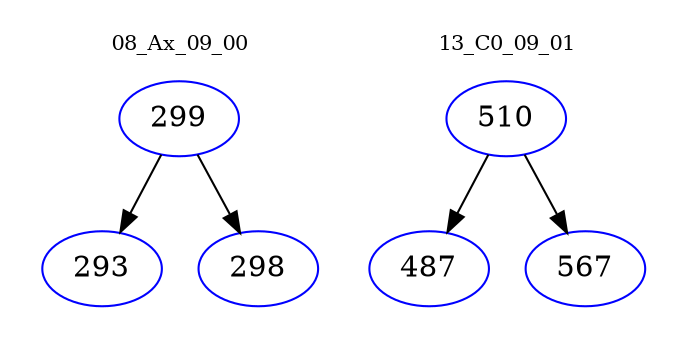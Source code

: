 digraph{
subgraph cluster_0 {
color = white
label = "08_Ax_09_00";
fontsize=10;
T0_299 [label="299", color="blue"]
T0_299 -> T0_293 [color="black"]
T0_293 [label="293", color="blue"]
T0_299 -> T0_298 [color="black"]
T0_298 [label="298", color="blue"]
}
subgraph cluster_1 {
color = white
label = "13_C0_09_01";
fontsize=10;
T1_510 [label="510", color="blue"]
T1_510 -> T1_487 [color="black"]
T1_487 [label="487", color="blue"]
T1_510 -> T1_567 [color="black"]
T1_567 [label="567", color="blue"]
}
}

